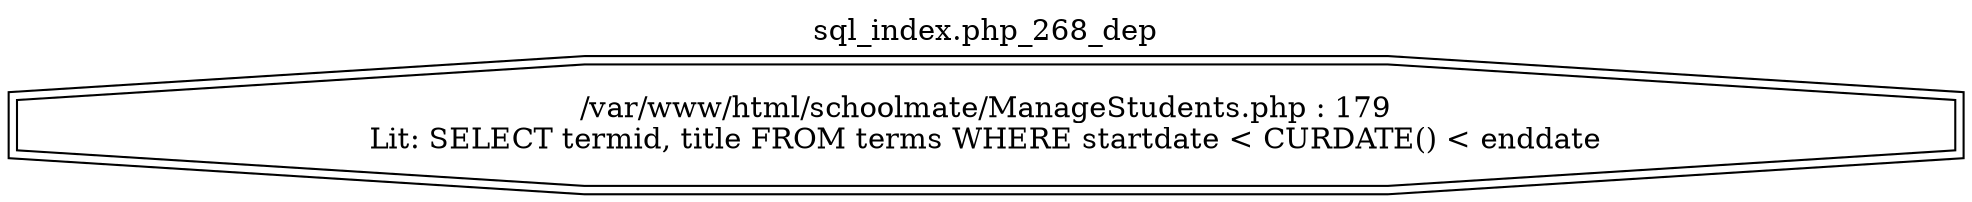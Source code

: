 digraph cfg {
  label="sql_index.php_268_dep";
  labelloc=t;
  n1 [shape=doubleoctagon, label="/var/www/html/schoolmate/ManageStudents.php : 179\nLit: SELECT termid, title FROM terms WHERE startdate < CURDATE() < enddate\n"];
}
